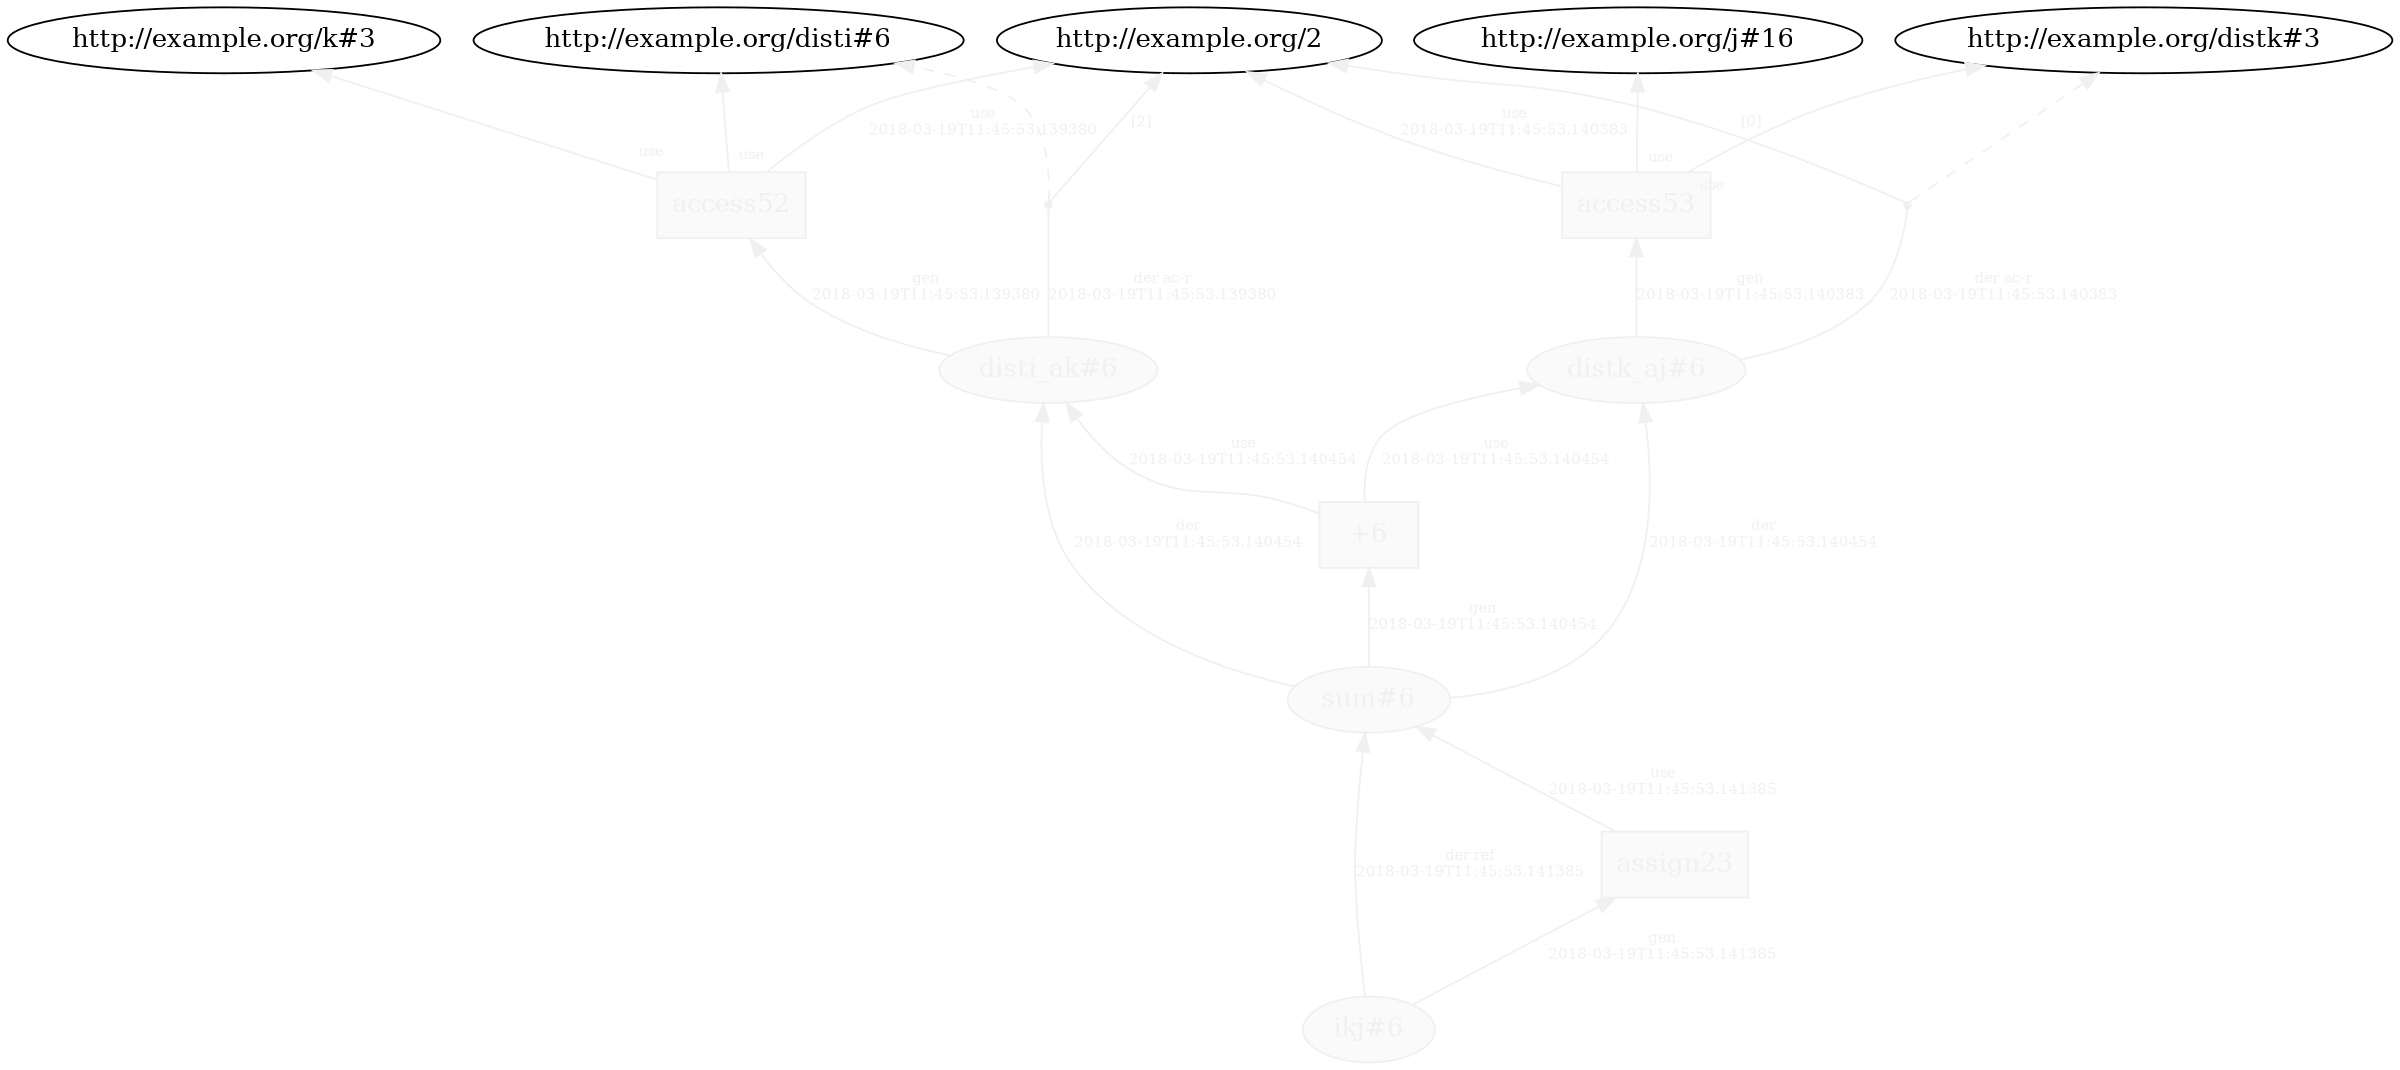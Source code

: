 digraph "PROV" { size="16,12"; rankdir="BT";
"http://example.org/disti_ak#6" [fillcolor="#FAFAFA",color="#F0F0F0",style="filled",fontcolor="#F0F0F0",label="disti_ak#6",URL="http://example.org/disti_ak#6"]
"http://example.org/access52" [fillcolor="#FAFAFA",color="#F0F0F0",shape="polygon",sides="4",style="filled",fontcolor="#F0F0F0",label="access52",URL="http://example.org/access52"]
"bn0" [shape="point",label="",fontcolor="#F0F0F0",color="#F0F0F0"]
"http://example.org/disti_ak#6" -> "bn0" [fontsize="8",distance="1.5",angle="60.0",rotation="20",label="der ac-r
2018-03-19T11:45:53.139380",arrowhead="none",fontcolor="#F0F0F0",color="#F0F0F0"]
"bn0" -> "http://example.org/disti#6" [style="dashed",fontcolor="#F0F0F0",color="#F0F0F0"]
"bn0" -> "http://example.org/2" [fontsize="8",distance="1.5",angle="60.0",rotation="20",label="[2]",fontcolor="#F0F0F0",color="#F0F0F0"]
"http://example.org/access52" -> "http://example.org/disti#6" [labelfontsize="8",labeldistance="1.5",labelangle="60.0",rotation="20",taillabel="use",fontcolor="#F0F0F0",color="#F0F0F0"]
"http://example.org/access52" -> "http://example.org/k#3" [labelfontsize="8",labeldistance="1.5",labelangle="60.0",rotation="20",taillabel="use",fontcolor="#F0F0F0",color="#F0F0F0"]
"http://example.org/distk_aj#6" [fillcolor="#FAFAFA",color="#F0F0F0",style="filled",fontcolor="#F0F0F0",label="distk_aj#6",URL="http://example.org/distk_aj#6"]
"http://example.org/access53" [fillcolor="#FAFAFA",color="#F0F0F0",shape="polygon",sides="4",style="filled",fontcolor="#F0F0F0",label="access53",URL="http://example.org/access53"]
"bn1" [shape="point",label="",fontcolor="#F0F0F0",color="#F0F0F0"]
"http://example.org/distk_aj#6" -> "bn1" [fontsize="8",distance="1.5",angle="60.0",rotation="20",label="der ac-r
2018-03-19T11:45:53.140383",arrowhead="none",fontcolor="#F0F0F0",color="#F0F0F0"]
"bn1" -> "http://example.org/distk#3" [style="dashed",fontcolor="#F0F0F0",color="#F0F0F0"]
"bn1" -> "http://example.org/2" [fontsize="8",distance="1.5",angle="60.0",rotation="20",label="[0]",fontcolor="#F0F0F0",color="#F0F0F0"]
"http://example.org/access53" -> "http://example.org/distk#3" [labelfontsize="8",labeldistance="1.5",labelangle="60.0",rotation="20",taillabel="use",fontcolor="#F0F0F0",color="#F0F0F0"]
"http://example.org/access53" -> "http://example.org/j#16" [labelfontsize="8",labeldistance="1.5",labelangle="60.0",rotation="20",taillabel="use",fontcolor="#F0F0F0",color="#F0F0F0"]
"http://example.org/sum#6" [fillcolor="#FAFAFA",color="#F0F0F0",style="filled",fontcolor="#F0F0F0",label="sum#6",URL="http://example.org/sum#6"]
"http://example.org/+6" [fillcolor="#FAFAFA",color="#F0F0F0",shape="polygon",sides="4",style="filled",fontcolor="#F0F0F0",label="+6",URL="http://example.org/+6"]
"http://example.org/sum#6" -> "http://example.org/disti_ak#6" [fontsize="8",distance="1.5",angle="60.0",rotation="20",label="der
2018-03-19T11:45:53.140454",fontcolor="#F0F0F0",color="#F0F0F0"]
"http://example.org/sum#6" -> "http://example.org/distk_aj#6" [fontsize="8",distance="1.5",angle="60.0",rotation="20",label="der
2018-03-19T11:45:53.140454",fontcolor="#F0F0F0",color="#F0F0F0"]
"http://example.org/ikj#6" [fillcolor="#FAFAFA",color="#F0F0F0",style="filled",fontcolor="#F0F0F0",label="ikj#6",URL="http://example.org/ikj#6"]
"http://example.org/assign23" [fillcolor="#FAFAFA",color="#F0F0F0",shape="polygon",sides="4",style="filled",fontcolor="#F0F0F0",label="assign23",URL="http://example.org/assign23"]
"http://example.org/ikj#6" -> "http://example.org/sum#6" [fontsize="8",distance="1.5",angle="60.0",rotation="20",label="der ref
2018-03-19T11:45:53.141385",fontcolor="#F0F0F0",color="#F0F0F0"]
"http://example.org/+6" -> "http://example.org/distk_aj#6" [fontsize="8",distance="1.5",angle="60.0",rotation="20",label="use
2018-03-19T11:45:53.140454",fontcolor="#F0F0F0",color="#F0F0F0"]
"http://example.org/assign23" -> "http://example.org/sum#6" [fontsize="8",distance="1.5",angle="60.0",rotation="20",label="use
2018-03-19T11:45:53.141385",fontcolor="#F0F0F0",color="#F0F0F0"]
"http://example.org/access52" -> "http://example.org/2" [fontsize="8",distance="1.5",angle="60.0",rotation="20",label="use
2018-03-19T11:45:53.139380",fontcolor="#F0F0F0",color="#F0F0F0"]
"http://example.org/+6" -> "http://example.org/disti_ak#6" [fontsize="8",distance="1.5",angle="60.0",rotation="20",label="use
2018-03-19T11:45:53.140454",fontcolor="#F0F0F0",color="#F0F0F0"]
"http://example.org/access53" -> "http://example.org/2" [fontsize="8",distance="1.5",angle="60.0",rotation="20",label="use
2018-03-19T11:45:53.140383",fontcolor="#F0F0F0",color="#F0F0F0"]
"http://example.org/sum#6" -> "http://example.org/+6" [fontsize="8",distance="1.5",angle="60.0",rotation="20",label="gen
2018-03-19T11:45:53.140454",fontcolor="#F0F0F0",color="#F0F0F0"]
"http://example.org/distk_aj#6" -> "http://example.org/access53" [fontsize="8",distance="1.5",angle="60.0",rotation="20",label="gen
2018-03-19T11:45:53.140383",fontcolor="#F0F0F0",color="#F0F0F0"]
"http://example.org/ikj#6" -> "http://example.org/assign23" [fontsize="8",distance="1.5",angle="60.0",rotation="20",label="gen
2018-03-19T11:45:53.141385",fontcolor="#F0F0F0",color="#F0F0F0"]
"http://example.org/disti_ak#6" -> "http://example.org/access52" [fontsize="8",distance="1.5",angle="60.0",rotation="20",label="gen
2018-03-19T11:45:53.139380",fontcolor="#F0F0F0",color="#F0F0F0"]
}